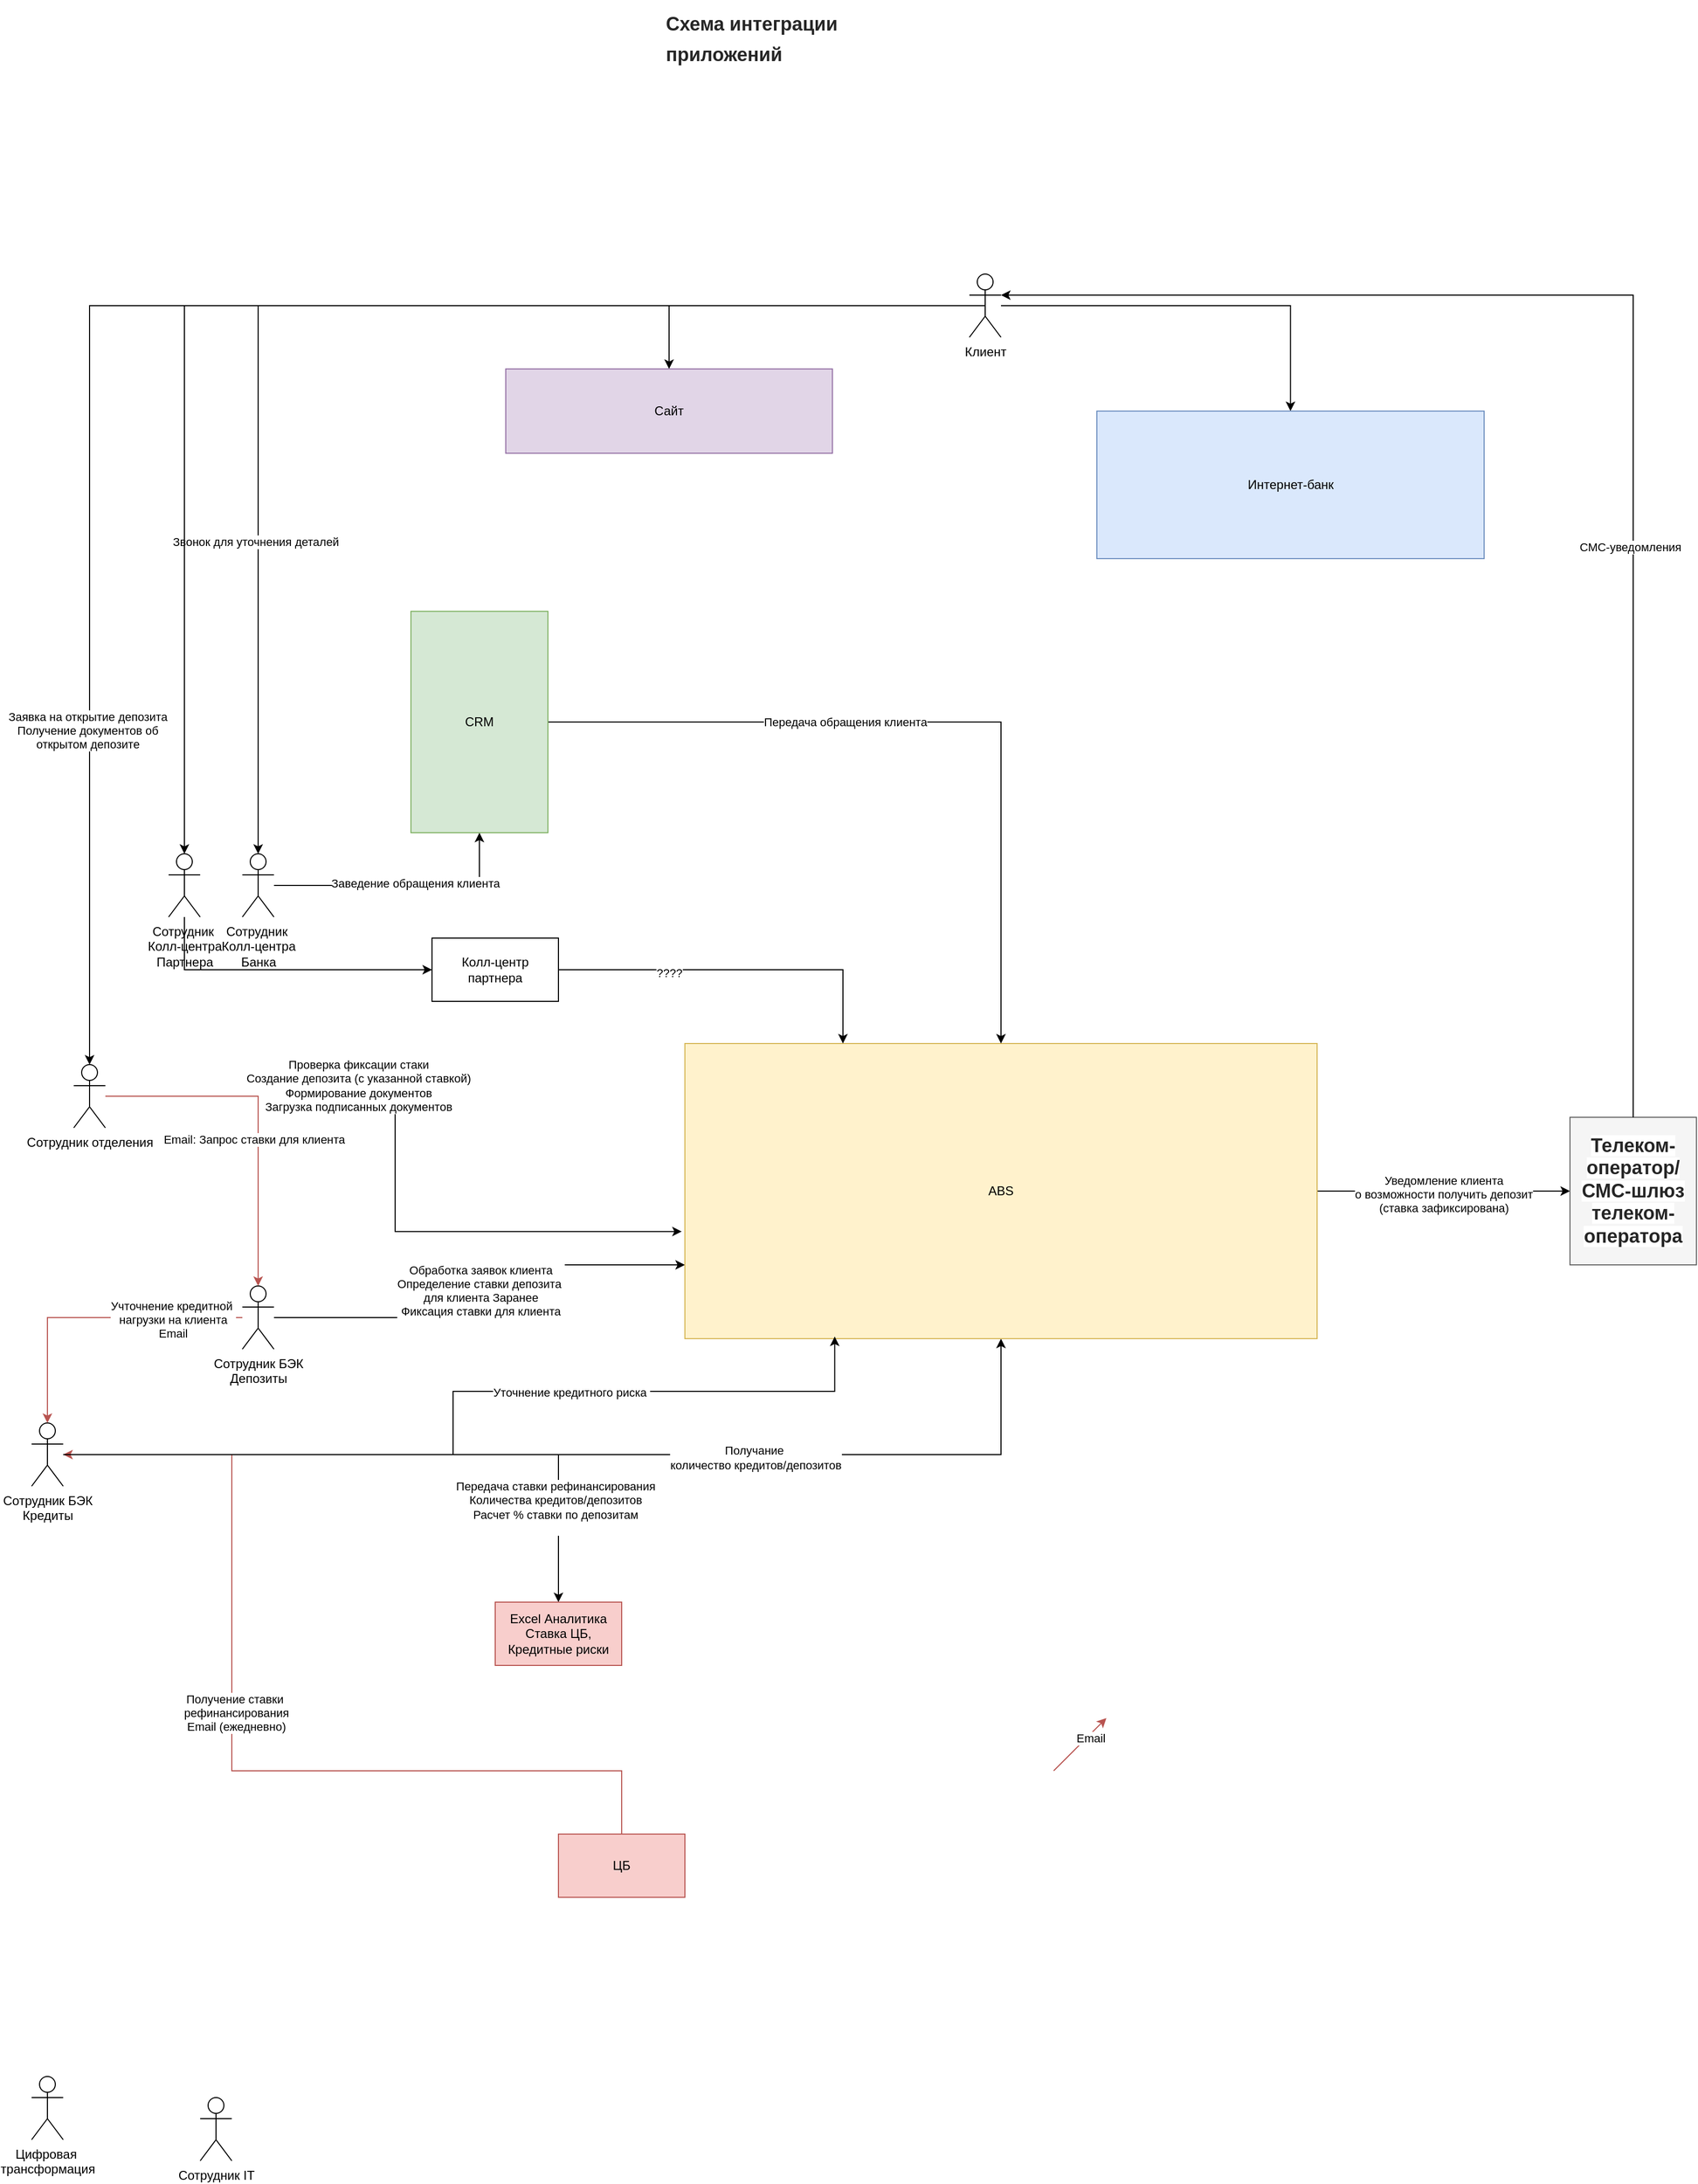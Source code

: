 <mxfile version="26.1.1">
  <diagram name="Page-1" id="bS6_asHUn7fWiQDz5Uan">
    <mxGraphModel dx="1760" dy="2796" grid="1" gridSize="10" guides="1" tooltips="1" connect="1" arrows="1" fold="1" page="1" pageScale="1" pageWidth="850" pageHeight="1100" math="0" shadow="0">
      <root>
        <mxCell id="0" />
        <mxCell id="1" parent="0" />
        <mxCell id="ss_dzS9g8WINmY_xeJ9y-18" style="edgeStyle=orthogonalEdgeStyle;rounded=0;orthogonalLoop=1;jettySize=auto;html=1;exitX=0.5;exitY=0.5;exitDx=0;exitDy=0;exitPerimeter=0;" edge="1" parent="1" source="ss_dzS9g8WINmY_xeJ9y-1" target="ss_dzS9g8WINmY_xeJ9y-15">
          <mxGeometry relative="1" as="geometry" />
        </mxCell>
        <mxCell id="ss_dzS9g8WINmY_xeJ9y-19" style="edgeStyle=orthogonalEdgeStyle;rounded=0;orthogonalLoop=1;jettySize=auto;html=1;" edge="1" parent="1" source="ss_dzS9g8WINmY_xeJ9y-1" target="ss_dzS9g8WINmY_xeJ9y-16">
          <mxGeometry relative="1" as="geometry" />
        </mxCell>
        <mxCell id="ss_dzS9g8WINmY_xeJ9y-32" style="edgeStyle=orthogonalEdgeStyle;rounded=0;orthogonalLoop=1;jettySize=auto;html=1;exitX=0.5;exitY=0.5;exitDx=0;exitDy=0;exitPerimeter=0;" edge="1" parent="1" source="ss_dzS9g8WINmY_xeJ9y-1" target="ss_dzS9g8WINmY_xeJ9y-2">
          <mxGeometry relative="1" as="geometry" />
        </mxCell>
        <mxCell id="ss_dzS9g8WINmY_xeJ9y-33" value="Заявка на открытие депозита&lt;div&gt;Получение документов об&lt;/div&gt;&lt;div&gt;открытом депозите&lt;/div&gt;" style="edgeLabel;html=1;align=center;verticalAlign=middle;resizable=0;points=[];" vertex="1" connectable="0" parent="ss_dzS9g8WINmY_xeJ9y-32">
          <mxGeometry x="0.596" y="-2" relative="1" as="geometry">
            <mxPoint as="offset" />
          </mxGeometry>
        </mxCell>
        <mxCell id="ss_dzS9g8WINmY_xeJ9y-34" style="edgeStyle=orthogonalEdgeStyle;rounded=0;orthogonalLoop=1;jettySize=auto;html=1;entryX=0.5;entryY=0;entryDx=0;entryDy=0;entryPerimeter=0;" edge="1" parent="1" source="ss_dzS9g8WINmY_xeJ9y-1" target="ss_dzS9g8WINmY_xeJ9y-7">
          <mxGeometry relative="1" as="geometry" />
        </mxCell>
        <mxCell id="ss_dzS9g8WINmY_xeJ9y-35" value="Звонок для уточнения деталей&amp;nbsp;" style="edgeLabel;html=1;align=center;verticalAlign=middle;resizable=0;points=[];" vertex="1" connectable="0" parent="ss_dzS9g8WINmY_xeJ9y-34">
          <mxGeometry x="0.505" y="-1" relative="1" as="geometry">
            <mxPoint as="offset" />
          </mxGeometry>
        </mxCell>
        <mxCell id="ss_dzS9g8WINmY_xeJ9y-1" value="Клиент" style="shape=umlActor;verticalLabelPosition=bottom;verticalAlign=top;html=1;outlineConnect=0;" vertex="1" parent="1">
          <mxGeometry x="970" y="-470" width="30" height="60" as="geometry" />
        </mxCell>
        <mxCell id="ss_dzS9g8WINmY_xeJ9y-2" value="Сотрудник отделения" style="shape=umlActor;verticalLabelPosition=bottom;verticalAlign=top;html=1;outlineConnect=0;" vertex="1" parent="1">
          <mxGeometry x="120" y="280" width="30" height="60" as="geometry" />
        </mxCell>
        <mxCell id="ss_dzS9g8WINmY_xeJ9y-3" value="Сотрудник IT" style="shape=umlActor;verticalLabelPosition=bottom;verticalAlign=top;html=1;outlineConnect=0;" vertex="1" parent="1">
          <mxGeometry x="240" y="1260" width="30" height="60" as="geometry" />
        </mxCell>
        <mxCell id="ss_dzS9g8WINmY_xeJ9y-39" style="edgeStyle=orthogonalEdgeStyle;rounded=0;orthogonalLoop=1;jettySize=auto;html=1;entryX=0;entryY=0.75;entryDx=0;entryDy=0;" edge="1" parent="1" source="ss_dzS9g8WINmY_xeJ9y-5" target="ss_dzS9g8WINmY_xeJ9y-13">
          <mxGeometry relative="1" as="geometry" />
        </mxCell>
        <mxCell id="ss_dzS9g8WINmY_xeJ9y-41" value="Обработка заявок клиента&lt;div&gt;Определение ставки депозита&amp;nbsp;&lt;/div&gt;&lt;div&gt;для клиента Заранее&lt;/div&gt;&lt;div&gt;Фиксация ставки для клиента&lt;/div&gt;&lt;div&gt;&lt;br&gt;&lt;/div&gt;" style="edgeLabel;html=1;align=center;verticalAlign=middle;resizable=0;points=[];" vertex="1" connectable="0" parent="ss_dzS9g8WINmY_xeJ9y-39">
          <mxGeometry x="-0.027" y="-1" relative="1" as="geometry">
            <mxPoint as="offset" />
          </mxGeometry>
        </mxCell>
        <mxCell id="ss_dzS9g8WINmY_xeJ9y-5" value="Сотрудник БЭК&lt;div&gt;Депозиты&lt;/div&gt;" style="shape=umlActor;verticalLabelPosition=bottom;verticalAlign=top;html=1;outlineConnect=0;" vertex="1" parent="1">
          <mxGeometry x="280" y="490" width="30" height="60" as="geometry" />
        </mxCell>
        <mxCell id="ss_dzS9g8WINmY_xeJ9y-24" style="edgeStyle=orthogonalEdgeStyle;rounded=0;orthogonalLoop=1;jettySize=auto;html=1;" edge="1" parent="1" source="ss_dzS9g8WINmY_xeJ9y-6" target="ss_dzS9g8WINmY_xeJ9y-21">
          <mxGeometry relative="1" as="geometry" />
        </mxCell>
        <mxCell id="ss_dzS9g8WINmY_xeJ9y-27" value="&lt;div&gt;Передача ставки рефинансирования&lt;/div&gt;&lt;div&gt;Количества кредитов/депозитов&lt;/div&gt;Расчет % ставки по депозитам&lt;div&gt;&lt;br&gt;&lt;/div&gt;" style="edgeLabel;html=1;align=center;verticalAlign=middle;resizable=0;points=[];" vertex="1" connectable="0" parent="ss_dzS9g8WINmY_xeJ9y-24">
          <mxGeometry x="0.704" y="-3" relative="1" as="geometry">
            <mxPoint as="offset" />
          </mxGeometry>
        </mxCell>
        <mxCell id="ss_dzS9g8WINmY_xeJ9y-25" style="edgeStyle=orthogonalEdgeStyle;rounded=0;orthogonalLoop=1;jettySize=auto;html=1;" edge="1" parent="1" source="ss_dzS9g8WINmY_xeJ9y-6" target="ss_dzS9g8WINmY_xeJ9y-13">
          <mxGeometry relative="1" as="geometry" />
        </mxCell>
        <mxCell id="ss_dzS9g8WINmY_xeJ9y-26" value="Получание&amp;nbsp;&lt;div&gt;количество кредитов/депозитов&lt;/div&gt;" style="edgeLabel;html=1;align=center;verticalAlign=middle;resizable=0;points=[];" vertex="1" connectable="0" parent="ss_dzS9g8WINmY_xeJ9y-25">
          <mxGeometry x="0.314" y="-3" relative="1" as="geometry">
            <mxPoint as="offset" />
          </mxGeometry>
        </mxCell>
        <mxCell id="ss_dzS9g8WINmY_xeJ9y-30" style="edgeStyle=orthogonalEdgeStyle;rounded=0;orthogonalLoop=1;jettySize=auto;html=1;fillColor=#f8cecc;strokeColor=#b85450;" edge="1" parent="1" source="ss_dzS9g8WINmY_xeJ9y-20" target="ss_dzS9g8WINmY_xeJ9y-6">
          <mxGeometry relative="1" as="geometry">
            <mxPoint x="260" y="790" as="targetPoint" />
            <Array as="points">
              <mxPoint x="640" y="950" />
              <mxPoint x="270" y="950" />
              <mxPoint x="270" y="650" />
            </Array>
          </mxGeometry>
        </mxCell>
        <mxCell id="ss_dzS9g8WINmY_xeJ9y-31" value="Получение ставки&amp;nbsp;&lt;div&gt;рефинансирования&lt;/div&gt;&lt;div&gt;Email (ежедневно)&lt;/div&gt;" style="edgeLabel;html=1;align=center;verticalAlign=middle;resizable=0;points=[];" vertex="1" connectable="0" parent="ss_dzS9g8WINmY_xeJ9y-30">
          <mxGeometry x="0.091" y="-4" relative="1" as="geometry">
            <mxPoint as="offset" />
          </mxGeometry>
        </mxCell>
        <mxCell id="ss_dzS9g8WINmY_xeJ9y-6" value="Сотрудник БЭК&lt;div&gt;Кредиты&lt;/div&gt;" style="shape=umlActor;verticalLabelPosition=bottom;verticalAlign=top;html=1;outlineConnect=0;" vertex="1" parent="1">
          <mxGeometry x="80" y="620" width="30" height="60" as="geometry" />
        </mxCell>
        <mxCell id="ss_dzS9g8WINmY_xeJ9y-36" style="edgeStyle=orthogonalEdgeStyle;rounded=0;orthogonalLoop=1;jettySize=auto;html=1;" edge="1" parent="1" source="ss_dzS9g8WINmY_xeJ9y-7" target="ss_dzS9g8WINmY_xeJ9y-14">
          <mxGeometry relative="1" as="geometry" />
        </mxCell>
        <mxCell id="ss_dzS9g8WINmY_xeJ9y-37" value="Заведение обращения клиента" style="edgeLabel;html=1;align=center;verticalAlign=middle;resizable=0;points=[];" vertex="1" connectable="0" parent="ss_dzS9g8WINmY_xeJ9y-36">
          <mxGeometry x="0.092" y="2" relative="1" as="geometry">
            <mxPoint as="offset" />
          </mxGeometry>
        </mxCell>
        <mxCell id="ss_dzS9g8WINmY_xeJ9y-7" value="Сотрудник&amp;nbsp;&lt;div&gt;Колл-центра&lt;/div&gt;&lt;div&gt;Банка&lt;/div&gt;" style="shape=umlActor;verticalLabelPosition=bottom;verticalAlign=top;html=1;outlineConnect=0;" vertex="1" parent="1">
          <mxGeometry x="280" y="80" width="30" height="60" as="geometry" />
        </mxCell>
        <mxCell id="ss_dzS9g8WINmY_xeJ9y-57" style="edgeStyle=orthogonalEdgeStyle;rounded=0;orthogonalLoop=1;jettySize=auto;html=1;" edge="1" parent="1" source="ss_dzS9g8WINmY_xeJ9y-8" target="ss_dzS9g8WINmY_xeJ9y-56">
          <mxGeometry relative="1" as="geometry">
            <Array as="points">
              <mxPoint x="225" y="190" />
            </Array>
          </mxGeometry>
        </mxCell>
        <mxCell id="ss_dzS9g8WINmY_xeJ9y-8" value="Сотрудник&amp;nbsp;&lt;div&gt;Колл-центра&lt;/div&gt;&lt;div&gt;Партнера&lt;/div&gt;" style="shape=umlActor;verticalLabelPosition=bottom;verticalAlign=top;html=1;outlineConnect=0;" vertex="1" parent="1">
          <mxGeometry x="210" y="80" width="30" height="60" as="geometry" />
        </mxCell>
        <mxCell id="ss_dzS9g8WINmY_xeJ9y-9" value="Цифровая&amp;nbsp;&lt;div&gt;трансформация&lt;/div&gt;" style="shape=umlActor;verticalLabelPosition=bottom;verticalAlign=top;html=1;outlineConnect=0;" vertex="1" parent="1">
          <mxGeometry x="80" y="1240" width="30" height="60" as="geometry" />
        </mxCell>
        <mxCell id="ss_dzS9g8WINmY_xeJ9y-42" style="edgeStyle=orthogonalEdgeStyle;rounded=0;orthogonalLoop=1;jettySize=auto;html=1;" edge="1" parent="1" source="ss_dzS9g8WINmY_xeJ9y-13" target="ss_dzS9g8WINmY_xeJ9y-17">
          <mxGeometry relative="1" as="geometry" />
        </mxCell>
        <mxCell id="ss_dzS9g8WINmY_xeJ9y-43" value="Уведомление клиента&lt;div&gt;о возможности получить депозит&lt;/div&gt;&lt;div&gt;(ставка зафиксирована)&lt;/div&gt;" style="edgeLabel;html=1;align=center;verticalAlign=middle;resizable=0;points=[];" vertex="1" connectable="0" parent="ss_dzS9g8WINmY_xeJ9y-42">
          <mxGeometry x="0.242" y="-3" relative="1" as="geometry">
            <mxPoint x="-29" as="offset" />
          </mxGeometry>
        </mxCell>
        <mxCell id="ss_dzS9g8WINmY_xeJ9y-13" value="ABS" style="rounded=0;whiteSpace=wrap;html=1;fillColor=#fff2cc;strokeColor=#d6b656;" vertex="1" parent="1">
          <mxGeometry x="700" y="260" width="600" height="280" as="geometry" />
        </mxCell>
        <mxCell id="ss_dzS9g8WINmY_xeJ9y-38" style="edgeStyle=orthogonalEdgeStyle;rounded=0;orthogonalLoop=1;jettySize=auto;html=1;" edge="1" parent="1" source="ss_dzS9g8WINmY_xeJ9y-14" target="ss_dzS9g8WINmY_xeJ9y-13">
          <mxGeometry relative="1" as="geometry" />
        </mxCell>
        <mxCell id="ss_dzS9g8WINmY_xeJ9y-40" value="Передача обращения клиента" style="edgeLabel;html=1;align=center;verticalAlign=middle;resizable=0;points=[];" vertex="1" connectable="0" parent="ss_dzS9g8WINmY_xeJ9y-38">
          <mxGeometry x="-0.233" relative="1" as="geometry">
            <mxPoint as="offset" />
          </mxGeometry>
        </mxCell>
        <mxCell id="ss_dzS9g8WINmY_xeJ9y-14" value="СRM" style="rounded=0;whiteSpace=wrap;html=1;fillColor=#d5e8d4;strokeColor=#82b366;" vertex="1" parent="1">
          <mxGeometry x="440" y="-150" width="130" height="210" as="geometry" />
        </mxCell>
        <mxCell id="ss_dzS9g8WINmY_xeJ9y-15" value="Сайт" style="rounded=0;whiteSpace=wrap;html=1;fillColor=#e1d5e7;strokeColor=#9673a6;" vertex="1" parent="1">
          <mxGeometry x="530" y="-380" width="310" height="80" as="geometry" />
        </mxCell>
        <mxCell id="ss_dzS9g8WINmY_xeJ9y-16" value="Интернет-банк" style="rounded=0;whiteSpace=wrap;html=1;fillColor=#dae8fc;strokeColor=#6c8ebf;" vertex="1" parent="1">
          <mxGeometry x="1091" y="-340" width="367.5" height="140" as="geometry" />
        </mxCell>
        <mxCell id="ss_dzS9g8WINmY_xeJ9y-17" value="&lt;strong style=&quot;box-sizing: inherit; color: rgba(0, 0, 0, 0.85); font-family: &amp;quot;YS Text&amp;quot;, sans-serif; font-size: 18px; text-align: left; white-space-collapse: preserve-breaks; background-color: rgb(255, 255, 255);&quot;&gt;Телеком-оператор/&lt;/strong&gt;&lt;div&gt;&lt;strong style=&quot;box-sizing: inherit; color: rgba(0, 0, 0, 0.85); font-family: &amp;quot;YS Text&amp;quot;, sans-serif; font-size: 18px; text-align: left; white-space-collapse: preserve-breaks; background-color: rgb(255, 255, 255);&quot;&gt;&lt;strong style=&quot;box-sizing: inherit;&quot;&gt;СМС-шлюз телеком-оператора&lt;/strong&gt;&lt;/strong&gt;&lt;/div&gt;" style="rounded=0;whiteSpace=wrap;html=1;fillColor=#f5f5f5;fontColor=#333333;strokeColor=#666666;" vertex="1" parent="1">
          <mxGeometry x="1540" y="330" width="120" height="140" as="geometry" />
        </mxCell>
        <mxCell id="ss_dzS9g8WINmY_xeJ9y-20" value="ЦБ" style="rounded=0;whiteSpace=wrap;html=1;fillColor=#f8cecc;strokeColor=#b85450;" vertex="1" parent="1">
          <mxGeometry x="580" y="1010" width="120" height="60" as="geometry" />
        </mxCell>
        <mxCell id="ss_dzS9g8WINmY_xeJ9y-21" value="Excel Аналитика&lt;div&gt;Ставка ЦБ, Кредитные риски&lt;/div&gt;" style="rounded=0;whiteSpace=wrap;html=1;fillColor=#f8cecc;strokeColor=#b85450;" vertex="1" parent="1">
          <mxGeometry x="520" y="790" width="120" height="60" as="geometry" />
        </mxCell>
        <mxCell id="ss_dzS9g8WINmY_xeJ9y-44" style="edgeStyle=orthogonalEdgeStyle;rounded=0;orthogonalLoop=1;jettySize=auto;html=1;exitX=0.5;exitY=0;exitDx=0;exitDy=0;entryX=1;entryY=0.333;entryDx=0;entryDy=0;entryPerimeter=0;" edge="1" parent="1" source="ss_dzS9g8WINmY_xeJ9y-17" target="ss_dzS9g8WINmY_xeJ9y-1">
          <mxGeometry relative="1" as="geometry" />
        </mxCell>
        <mxCell id="ss_dzS9g8WINmY_xeJ9y-45" value="СМС-уведомления" style="edgeLabel;html=1;align=center;verticalAlign=middle;resizable=0;points=[];" vertex="1" connectable="0" parent="ss_dzS9g8WINmY_xeJ9y-44">
          <mxGeometry x="-0.215" y="3" relative="1" as="geometry">
            <mxPoint as="offset" />
          </mxGeometry>
        </mxCell>
        <mxCell id="ss_dzS9g8WINmY_xeJ9y-46" style="edgeStyle=orthogonalEdgeStyle;rounded=0;orthogonalLoop=1;jettySize=auto;html=1;entryX=-0.005;entryY=0.637;entryDx=0;entryDy=0;entryPerimeter=0;" edge="1" parent="1" source="ss_dzS9g8WINmY_xeJ9y-2" target="ss_dzS9g8WINmY_xeJ9y-13">
          <mxGeometry relative="1" as="geometry" />
        </mxCell>
        <mxCell id="ss_dzS9g8WINmY_xeJ9y-47" value="Проверка фиксации стаки&lt;div&gt;Создание депозита (с указанной ставкой)&lt;/div&gt;&lt;div&gt;Формирование документов&lt;/div&gt;&lt;div&gt;Загрузка подписанных документов&lt;/div&gt;" style="edgeLabel;html=1;align=center;verticalAlign=middle;resizable=0;points=[];" vertex="1" connectable="0" parent="ss_dzS9g8WINmY_xeJ9y-46">
          <mxGeometry x="-0.399" y="-5" relative="1" as="geometry">
            <mxPoint x="37" y="-15" as="offset" />
          </mxGeometry>
        </mxCell>
        <mxCell id="ss_dzS9g8WINmY_xeJ9y-48" style="edgeStyle=orthogonalEdgeStyle;rounded=0;orthogonalLoop=1;jettySize=auto;html=1;entryX=0.5;entryY=0;entryDx=0;entryDy=0;entryPerimeter=0;fillColor=#f8cecc;strokeColor=#b85450;" edge="1" parent="1" source="ss_dzS9g8WINmY_xeJ9y-2" target="ss_dzS9g8WINmY_xeJ9y-5">
          <mxGeometry relative="1" as="geometry" />
        </mxCell>
        <mxCell id="ss_dzS9g8WINmY_xeJ9y-49" value="Email: Запрос ставки для клиента" style="edgeLabel;html=1;align=center;verticalAlign=middle;resizable=0;points=[];" vertex="1" connectable="0" parent="ss_dzS9g8WINmY_xeJ9y-48">
          <mxGeometry x="0.145" y="-4" relative="1" as="geometry">
            <mxPoint as="offset" />
          </mxGeometry>
        </mxCell>
        <mxCell id="ss_dzS9g8WINmY_xeJ9y-50" style="edgeStyle=orthogonalEdgeStyle;rounded=0;orthogonalLoop=1;jettySize=auto;html=1;entryX=0.5;entryY=0;entryDx=0;entryDy=0;entryPerimeter=0;fillColor=#f8cecc;strokeColor=#b85450;" edge="1" parent="1" source="ss_dzS9g8WINmY_xeJ9y-5" target="ss_dzS9g8WINmY_xeJ9y-6">
          <mxGeometry relative="1" as="geometry" />
        </mxCell>
        <mxCell id="ss_dzS9g8WINmY_xeJ9y-51" value="Учточнение кредитной&amp;nbsp;&lt;div&gt;нагрузки на клиента&lt;/div&gt;&lt;div&gt;Email&lt;/div&gt;" style="edgeLabel;html=1;align=center;verticalAlign=middle;resizable=0;points=[];" vertex="1" connectable="0" parent="ss_dzS9g8WINmY_xeJ9y-50">
          <mxGeometry x="-0.533" y="2" relative="1" as="geometry">
            <mxPoint as="offset" />
          </mxGeometry>
        </mxCell>
        <mxCell id="ss_dzS9g8WINmY_xeJ9y-52" style="edgeStyle=orthogonalEdgeStyle;rounded=0;orthogonalLoop=1;jettySize=auto;html=1;entryX=0.237;entryY=0.993;entryDx=0;entryDy=0;entryPerimeter=0;" edge="1" parent="1" source="ss_dzS9g8WINmY_xeJ9y-6" target="ss_dzS9g8WINmY_xeJ9y-13">
          <mxGeometry relative="1" as="geometry">
            <Array as="points">
              <mxPoint x="480" y="650" />
              <mxPoint x="480" y="590" />
              <mxPoint x="842" y="590" />
            </Array>
          </mxGeometry>
        </mxCell>
        <mxCell id="ss_dzS9g8WINmY_xeJ9y-53" value="Уточнение кредитного риска&amp;nbsp;" style="edgeLabel;html=1;align=center;verticalAlign=middle;resizable=0;points=[];" vertex="1" connectable="0" parent="ss_dzS9g8WINmY_xeJ9y-52">
          <mxGeometry x="0.284" y="-1" relative="1" as="geometry">
            <mxPoint as="offset" />
          </mxGeometry>
        </mxCell>
        <mxCell id="ss_dzS9g8WINmY_xeJ9y-54" value="" style="endArrow=classic;html=1;rounded=0;fillColor=#f8cecc;strokeColor=#b85450;" edge="1" parent="1">
          <mxGeometry width="50" height="50" relative="1" as="geometry">
            <mxPoint x="1050" y="950" as="sourcePoint" />
            <mxPoint x="1100" y="900" as="targetPoint" />
          </mxGeometry>
        </mxCell>
        <mxCell id="ss_dzS9g8WINmY_xeJ9y-55" value="Email" style="edgeLabel;html=1;align=center;verticalAlign=middle;resizable=0;points=[];" vertex="1" connectable="0" parent="ss_dzS9g8WINmY_xeJ9y-54">
          <mxGeometry x="0.32" y="-3" relative="1" as="geometry">
            <mxPoint as="offset" />
          </mxGeometry>
        </mxCell>
        <mxCell id="ss_dzS9g8WINmY_xeJ9y-58" style="edgeStyle=orthogonalEdgeStyle;rounded=0;orthogonalLoop=1;jettySize=auto;html=1;entryX=0.25;entryY=0;entryDx=0;entryDy=0;" edge="1" parent="1" source="ss_dzS9g8WINmY_xeJ9y-56" target="ss_dzS9g8WINmY_xeJ9y-13">
          <mxGeometry relative="1" as="geometry" />
        </mxCell>
        <mxCell id="ss_dzS9g8WINmY_xeJ9y-59" value="????" style="edgeLabel;html=1;align=center;verticalAlign=middle;resizable=0;points=[];" vertex="1" connectable="0" parent="ss_dzS9g8WINmY_xeJ9y-58">
          <mxGeometry x="-0.383" y="-3" relative="1" as="geometry">
            <mxPoint as="offset" />
          </mxGeometry>
        </mxCell>
        <mxCell id="ss_dzS9g8WINmY_xeJ9y-56" value="Колл-центр партнера" style="rounded=0;whiteSpace=wrap;html=1;" vertex="1" parent="1">
          <mxGeometry x="460" y="160" width="120" height="60" as="geometry" />
        </mxCell>
        <mxCell id="ss_dzS9g8WINmY_xeJ9y-62" style="edgeStyle=orthogonalEdgeStyle;rounded=0;orthogonalLoop=1;jettySize=auto;html=1;entryX=0.5;entryY=0;entryDx=0;entryDy=0;entryPerimeter=0;" edge="1" parent="1" source="ss_dzS9g8WINmY_xeJ9y-1" target="ss_dzS9g8WINmY_xeJ9y-8">
          <mxGeometry relative="1" as="geometry" />
        </mxCell>
        <mxCell id="ss_dzS9g8WINmY_xeJ9y-63" value="&lt;h1 style=&quot;margin-top: 0px;&quot;&gt;&lt;strong style=&quot;box-sizing: inherit; color: rgba(0, 0, 0, 0.85); font-family: &amp;quot;YS Text&amp;quot;, sans-serif; font-size: 18px; white-space-collapse: preserve-breaks; background-color: rgb(255, 255, 255);&quot;&gt;Схема интеграции приложений&lt;/strong&gt;&lt;/h1&gt;&lt;p&gt;&lt;br&gt;&lt;/p&gt;" style="text;html=1;whiteSpace=wrap;overflow=hidden;rounded=0;" vertex="1" parent="1">
          <mxGeometry x="680" y="-730" width="180" height="120" as="geometry" />
        </mxCell>
      </root>
    </mxGraphModel>
  </diagram>
</mxfile>
